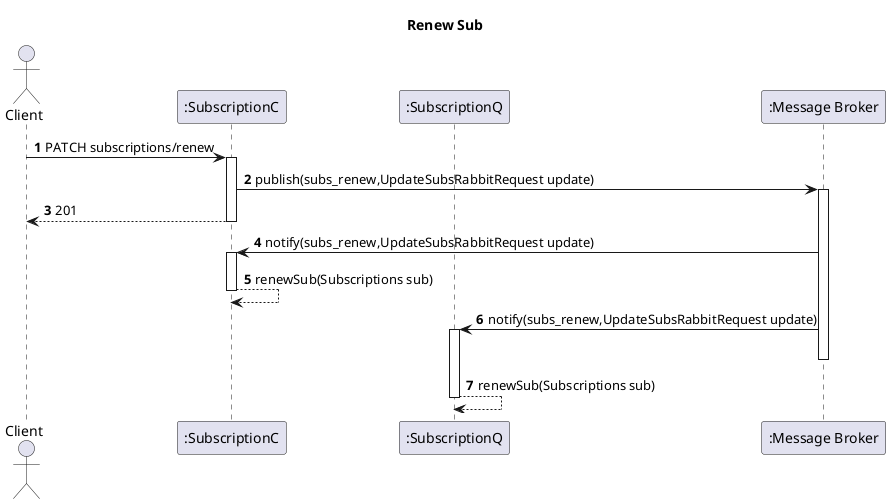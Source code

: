 @startuml
'https://plantuml.com/sequence-diagram
autoactivate on
autonumber
title  Renew Sub

autonumber

actor "Client" as Ac

participant ":SubscriptionC" as SubC
participant ":SubscriptionQ" as SubQ
participant ":Message Broker" as Broker

Ac->SubC:PATCH subscriptions/renew

SubC->Broker: publish(subs_renew,UpdateSubsRabbitRequest update)
SubC-->Ac:201

Broker->SubC:notify(subs_renew,UpdateSubsRabbitRequest update)
SubC-->SubC:renewSub(Subscriptions sub)
Broker->SubQ:notify(subs_renew,UpdateSubsRabbitRequest update)
deactivate Broker

SubQ-->SubQ:renewSub(Subscriptions sub)

@enduml
